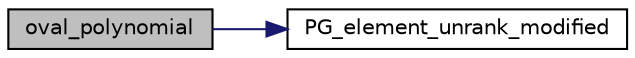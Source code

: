 digraph "oval_polynomial"
{
  edge [fontname="Helvetica",fontsize="10",labelfontname="Helvetica",labelfontsize="10"];
  node [fontname="Helvetica",fontsize="10",shape=record];
  rankdir="LR";
  Node12263 [label="oval_polynomial",height=0.2,width=0.4,color="black", fillcolor="grey75", style="filled", fontcolor="black"];
  Node12263 -> Node12264 [color="midnightblue",fontsize="10",style="solid",fontname="Helvetica"];
  Node12264 [label="PG_element_unrank_modified",height=0.2,width=0.4,color="black", fillcolor="white", style="filled",URL="$df/de4/projective_8_c.html#a83ae9b605d496f6a90345303f6efae64"];
}
